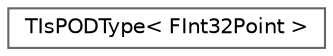 digraph "Graphical Class Hierarchy"
{
 // INTERACTIVE_SVG=YES
 // LATEX_PDF_SIZE
  bgcolor="transparent";
  edge [fontname=Helvetica,fontsize=10,labelfontname=Helvetica,labelfontsize=10];
  node [fontname=Helvetica,fontsize=10,shape=box,height=0.2,width=0.4];
  rankdir="LR";
  Node0 [id="Node000000",label="TIsPODType\< FInt32Point \>",height=0.2,width=0.4,color="grey40", fillcolor="white", style="filled",URL="$d0/dbb/structTIsPODType_3_01FInt32Point_01_4.html",tooltip="namespace UE::Math"];
}
